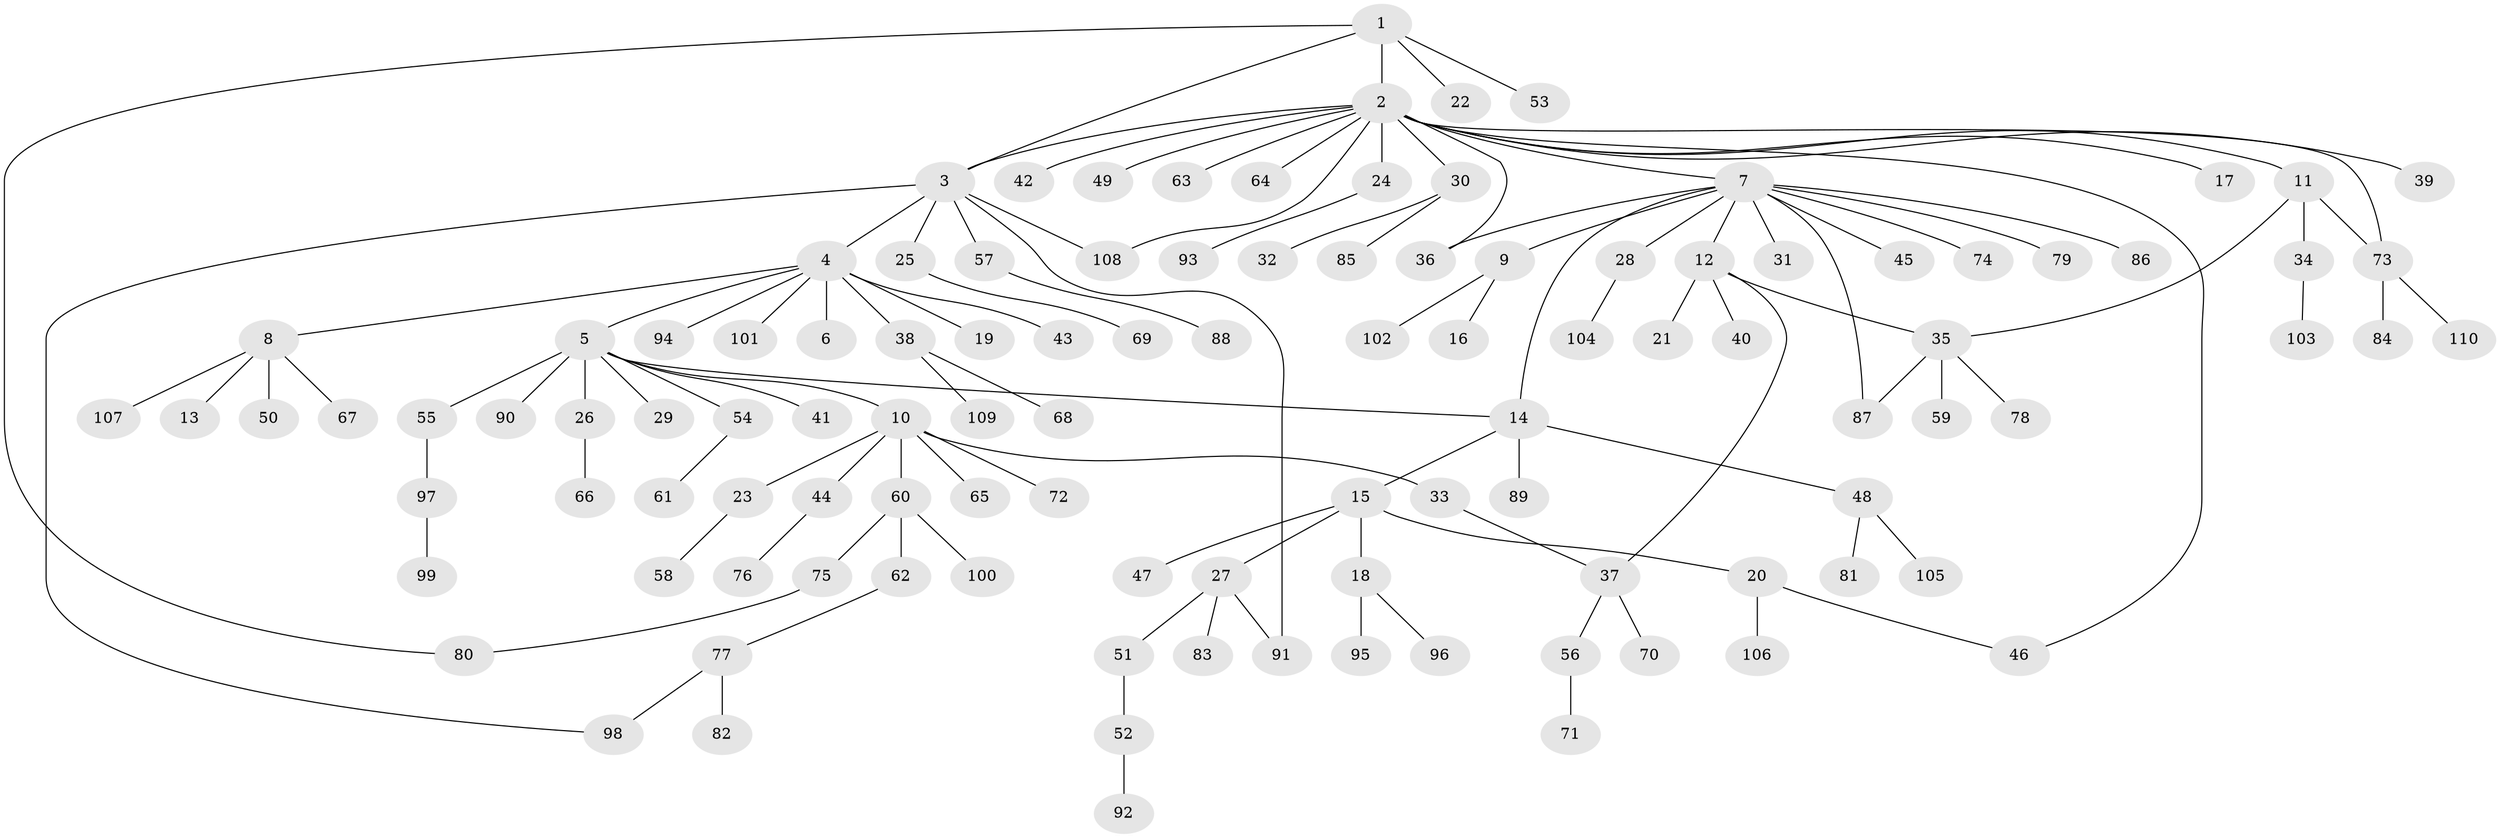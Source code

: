 // coarse degree distribution, {4: 0.06172839506172839, 15: 0.012345679012345678, 8: 0.024691358024691357, 12: 0.012345679012345678, 11: 0.012345679012345678, 2: 0.1728395061728395, 6: 0.012345679012345678, 7: 0.012345679012345678, 1: 0.6172839506172839, 5: 0.012345679012345678, 3: 0.04938271604938271}
// Generated by graph-tools (version 1.1) at 2025/41/03/06/25 10:41:46]
// undirected, 110 vertices, 121 edges
graph export_dot {
graph [start="1"]
  node [color=gray90,style=filled];
  1;
  2;
  3;
  4;
  5;
  6;
  7;
  8;
  9;
  10;
  11;
  12;
  13;
  14;
  15;
  16;
  17;
  18;
  19;
  20;
  21;
  22;
  23;
  24;
  25;
  26;
  27;
  28;
  29;
  30;
  31;
  32;
  33;
  34;
  35;
  36;
  37;
  38;
  39;
  40;
  41;
  42;
  43;
  44;
  45;
  46;
  47;
  48;
  49;
  50;
  51;
  52;
  53;
  54;
  55;
  56;
  57;
  58;
  59;
  60;
  61;
  62;
  63;
  64;
  65;
  66;
  67;
  68;
  69;
  70;
  71;
  72;
  73;
  74;
  75;
  76;
  77;
  78;
  79;
  80;
  81;
  82;
  83;
  84;
  85;
  86;
  87;
  88;
  89;
  90;
  91;
  92;
  93;
  94;
  95;
  96;
  97;
  98;
  99;
  100;
  101;
  102;
  103;
  104;
  105;
  106;
  107;
  108;
  109;
  110;
  1 -- 2;
  1 -- 3;
  1 -- 22;
  1 -- 53;
  1 -- 80;
  2 -- 3;
  2 -- 7;
  2 -- 11;
  2 -- 17;
  2 -- 24;
  2 -- 30;
  2 -- 36;
  2 -- 39;
  2 -- 42;
  2 -- 46;
  2 -- 49;
  2 -- 63;
  2 -- 64;
  2 -- 73;
  2 -- 108;
  3 -- 4;
  3 -- 25;
  3 -- 57;
  3 -- 91;
  3 -- 98;
  3 -- 108;
  4 -- 5;
  4 -- 6;
  4 -- 8;
  4 -- 19;
  4 -- 38;
  4 -- 43;
  4 -- 94;
  4 -- 101;
  5 -- 10;
  5 -- 14;
  5 -- 26;
  5 -- 29;
  5 -- 41;
  5 -- 54;
  5 -- 55;
  5 -- 90;
  7 -- 9;
  7 -- 12;
  7 -- 14;
  7 -- 28;
  7 -- 31;
  7 -- 36;
  7 -- 45;
  7 -- 74;
  7 -- 79;
  7 -- 86;
  7 -- 87;
  8 -- 13;
  8 -- 50;
  8 -- 67;
  8 -- 107;
  9 -- 16;
  9 -- 102;
  10 -- 23;
  10 -- 33;
  10 -- 44;
  10 -- 60;
  10 -- 65;
  10 -- 72;
  11 -- 34;
  11 -- 35;
  11 -- 73;
  12 -- 21;
  12 -- 35;
  12 -- 37;
  12 -- 40;
  14 -- 15;
  14 -- 48;
  14 -- 89;
  15 -- 18;
  15 -- 20;
  15 -- 27;
  15 -- 47;
  18 -- 95;
  18 -- 96;
  20 -- 46;
  20 -- 106;
  23 -- 58;
  24 -- 93;
  25 -- 69;
  26 -- 66;
  27 -- 51;
  27 -- 83;
  27 -- 91;
  28 -- 104;
  30 -- 32;
  30 -- 85;
  33 -- 37;
  34 -- 103;
  35 -- 59;
  35 -- 78;
  35 -- 87;
  37 -- 56;
  37 -- 70;
  38 -- 68;
  38 -- 109;
  44 -- 76;
  48 -- 81;
  48 -- 105;
  51 -- 52;
  52 -- 92;
  54 -- 61;
  55 -- 97;
  56 -- 71;
  57 -- 88;
  60 -- 62;
  60 -- 75;
  60 -- 100;
  62 -- 77;
  73 -- 84;
  73 -- 110;
  75 -- 80;
  77 -- 82;
  77 -- 98;
  97 -- 99;
}
